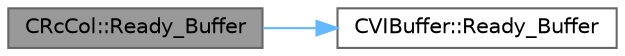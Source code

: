 digraph "CRcCol::Ready_Buffer"
{
 // LATEX_PDF_SIZE
  bgcolor="transparent";
  edge [fontname=Helvetica,fontsize=10,labelfontname=Helvetica,labelfontsize=10];
  node [fontname=Helvetica,fontsize=10,shape=box,height=0.2,width=0.4];
  rankdir="LR";
  Node1 [id="Node000001",label="CRcCol::Ready_Buffer",height=0.2,width=0.4,color="gray40", fillcolor="grey60", style="filled", fontcolor="black",tooltip=" "];
  Node1 -> Node2 [id="edge2_Node000001_Node000002",color="steelblue1",style="solid",tooltip=" "];
  Node2 [id="Node000002",label="CVIBuffer::Ready_Buffer",height=0.2,width=0.4,color="grey40", fillcolor="white", style="filled",URL="$class_c_v_i_buffer.html#a9fc75b5bb482f6b3d6132cb054193bfe",tooltip=" "];
}

